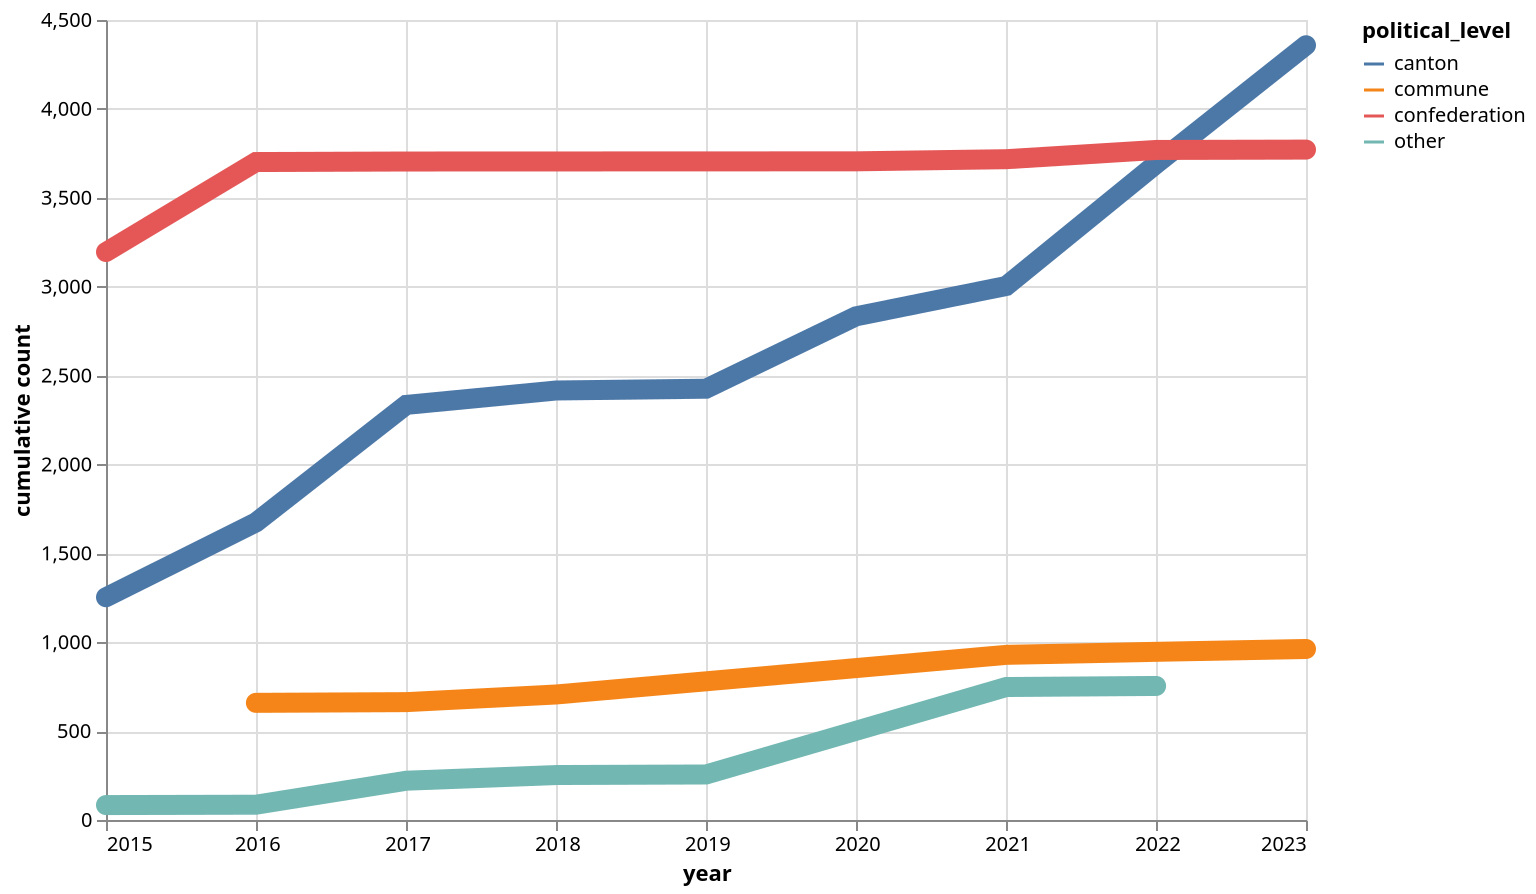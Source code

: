 {
  "config": {"view": {"continuousWidth": 600, "continuousHeight": 400}},
  "data": {"name": "data-bd5edd00fe2a14ccc07b579d7d0961bc"},
  "mark": {"type": "line", "strokeWidth": 10, "strokeCap": "round"},
  "encoding": {
    "color": {"field": "political_level", "type": "nominal"},
    "x": {"field": "year", "type": "temporal"},
    "y": {"field": "cumulative count", "type": "quantitative"}
  },
  "transform": [
    {
      "window": [{"op": "sum", "field": "count", "as": "cumulative count"}],
      "groupby": ["political_level"]
    }
  ],
  "$schema": "https://vega.github.io/schema/vega-lite/v5.16.3.json",
  "datasets": {
    "data-bd5edd00fe2a14ccc07b579d7d0961bc": [
      {"year": "2015", "political_level": "canton", "count": 1253},
      {"year": "2015", "political_level": "confederation", "count": 3195},
      {"year": "2015", "political_level": "other", "count": 84},
      {"year": "2016", "political_level": "canton", "count": 421},
      {"year": "2016", "political_level": "commune", "count": 659},
      {"year": "2016", "political_level": "confederation", "count": 506},
      {"year": "2016", "political_level": "other", "count": 2},
      {"year": "2017", "political_level": "canton", "count": 661},
      {"year": "2017", "political_level": "commune", "count": 4},
      {"year": "2017", "political_level": "confederation", "count": 3},
      {"year": "2017", "political_level": "other", "count": 135},
      {"year": "2018", "political_level": "canton", "count": 81},
      {"year": "2018", "political_level": "commune", "count": 43},
      {"year": "2018", "political_level": "other", "count": 32},
      {"year": "2019", "political_level": "canton", "count": 10},
      {"year": "2019", "political_level": "other", "count": 3},
      {"year": "2020", "political_level": "canton", "count": 407},
      {"year": "2020", "political_level": "confederation", "count": 1},
      {"year": "2021", "political_level": "canton", "count": 171},
      {"year": "2021", "political_level": "commune", "count": 223},
      {"year": "2021", "political_level": "confederation", "count": 12},
      {"year": "2021", "political_level": "other", "count": 492},
      {"year": "2022", "political_level": "canton", "count": 686},
      {"year": "2022", "political_level": "commune", "count": 17},
      {"year": "2022", "political_level": "confederation", "count": 52},
      {"year": "2022", "political_level": "other", "count": 6},
      {"year": "2023", "political_level": "canton", "count": 668},
      {"year": "2023", "political_level": "commune", "count": 16},
      {"year": "2023", "political_level": "confederation", "count": 2}
    ]
  }
}